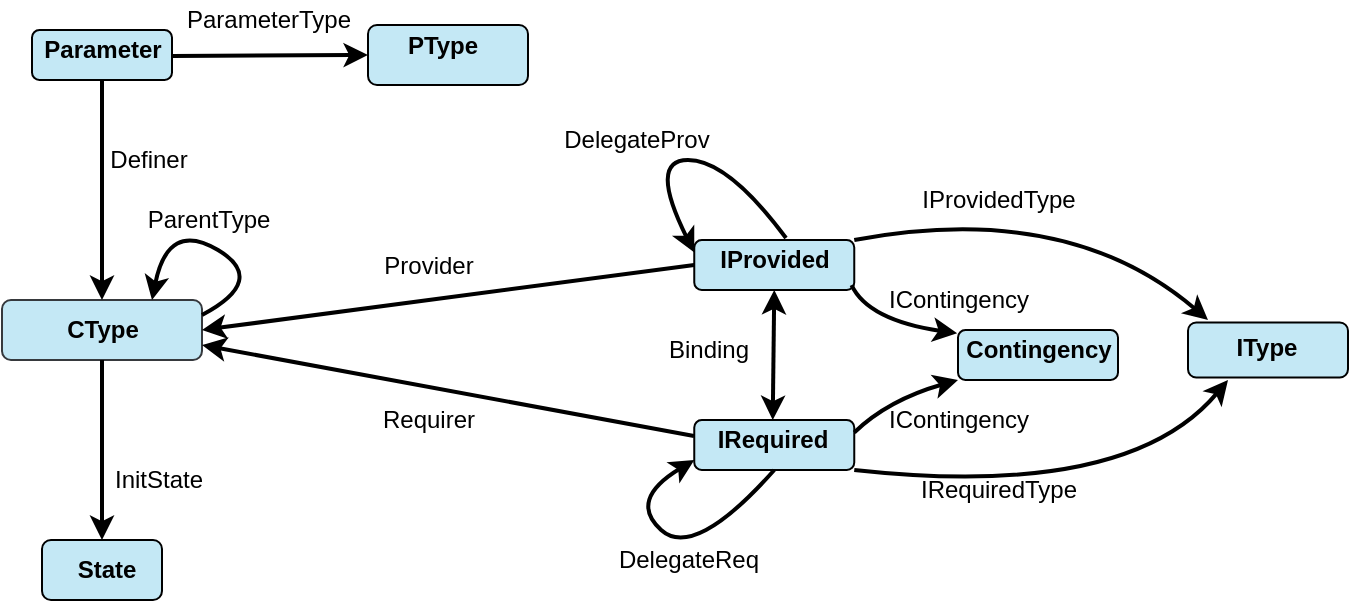 <mxfile version="14.6.0" type="github">
  <diagram id="bi7AYDEld7s9lPhkg7vp" name="Page-1">
    <mxGraphModel dx="1422" dy="791" grid="1" gridSize="10" guides="1" tooltips="1" connect="1" arrows="1" fold="1" page="1" pageScale="1" pageWidth="827" pageHeight="1169" math="0" shadow="0">
      <root>
        <mxCell id="0" />
        <mxCell id="1" parent="0" />
        <mxCell id="GJoj_vCW0Spq7NU7rZpW-1" value="" style="rounded=1;whiteSpace=wrap;html=1;fillColor=#C4E8F5;" parent="1" vertex="1">
          <mxGeometry x="270" y="252.5" width="80" height="30" as="geometry" />
        </mxCell>
        <mxCell id="GJoj_vCW0Spq7NU7rZpW-2" value="" style="rounded=1;whiteSpace=wrap;html=1;fillColor=#C4E8F5;" parent="1" vertex="1">
          <mxGeometry x="680" y="401.25" width="80" height="27.5" as="geometry" />
        </mxCell>
        <mxCell id="GJoj_vCW0Spq7NU7rZpW-3" value="" style="rounded=1;whiteSpace=wrap;html=1;fillColor=#C4E8F5;" parent="1" vertex="1">
          <mxGeometry x="102" y="255" width="70" height="25" as="geometry" />
        </mxCell>
        <mxCell id="GJoj_vCW0Spq7NU7rZpW-4" value="" style="rounded=1;whiteSpace=wrap;html=1;fillColor=#C4E8F5;" parent="1" vertex="1">
          <mxGeometry x="433.13" y="360" width="80" height="25" as="geometry" />
        </mxCell>
        <mxCell id="GJoj_vCW0Spq7NU7rZpW-5" value="" style="rounded=1;whiteSpace=wrap;html=1;fillColor=#C4E8F5;" parent="1" vertex="1">
          <mxGeometry x="433.13" y="450" width="80" height="25" as="geometry" />
        </mxCell>
        <mxCell id="GJoj_vCW0Spq7NU7rZpW-6" value="" style="rounded=1;whiteSpace=wrap;html=1;fillColor=#C4E8F5;" parent="1" vertex="1">
          <mxGeometry x="565" y="405" width="80" height="25" as="geometry" />
        </mxCell>
        <mxCell id="GJoj_vCW0Spq7NU7rZpW-7" value="" style="rounded=1;whiteSpace=wrap;html=1;strokeColor=#36393d;fillColor=#C4E8F5;" parent="1" vertex="1">
          <mxGeometry x="87" y="390" width="100" height="30" as="geometry" />
        </mxCell>
        <mxCell id="GJoj_vCW0Spq7NU7rZpW-22" value="&lt;b&gt;CType&lt;/b&gt;" style="text;html=1;align=center;verticalAlign=middle;resizable=0;points=[];autosize=1;" parent="1" vertex="1">
          <mxGeometry x="112" y="395" width="50" height="20" as="geometry" />
        </mxCell>
        <mxCell id="GJoj_vCW0Spq7NU7rZpW-23" value="&lt;b&gt;Contingency&lt;/b&gt;" style="text;html=1;align=center;verticalAlign=middle;resizable=0;points=[];autosize=1;" parent="1" vertex="1">
          <mxGeometry x="560" y="405" width="90" height="20" as="geometry" />
        </mxCell>
        <mxCell id="GJoj_vCW0Spq7NU7rZpW-24" value="&lt;b&gt;IRequired&lt;/b&gt;" style="text;html=1;align=center;verticalAlign=middle;resizable=0;points=[];autosize=1;" parent="1" vertex="1">
          <mxGeometry x="437.26" y="450" width="70" height="20" as="geometry" />
        </mxCell>
        <mxCell id="GJoj_vCW0Spq7NU7rZpW-25" value="&lt;b&gt;IProvided&lt;/b&gt;" style="text;html=1;align=center;verticalAlign=middle;resizable=0;points=[];autosize=1;" parent="1" vertex="1">
          <mxGeometry x="438.13" y="360" width="70" height="20" as="geometry" />
        </mxCell>
        <mxCell id="GJoj_vCW0Spq7NU7rZpW-26" value="&lt;b&gt;Parameter&lt;/b&gt;" style="text;html=1;align=center;verticalAlign=middle;resizable=0;points=[];autosize=1;" parent="1" vertex="1">
          <mxGeometry x="102" y="255" width="70" height="20" as="geometry" />
        </mxCell>
        <mxCell id="GJoj_vCW0Spq7NU7rZpW-27" value="&lt;b&gt;IType&lt;/b&gt;" style="text;html=1;align=center;verticalAlign=middle;resizable=0;points=[];autosize=1;" parent="1" vertex="1">
          <mxGeometry x="694" y="403.75" width="50" height="20" as="geometry" />
        </mxCell>
        <mxCell id="GJoj_vCW0Spq7NU7rZpW-28" value="&lt;b&gt;PType&lt;/b&gt;" style="text;html=1;align=center;verticalAlign=middle;resizable=0;points=[];autosize=1;" parent="1" vertex="1">
          <mxGeometry x="281.66" y="252.5" width="50" height="20" as="geometry" />
        </mxCell>
        <mxCell id="GJoj_vCW0Spq7NU7rZpW-29" value="" style="rounded=1;whiteSpace=wrap;html=1;fillColor=#C4E8F5;" parent="1" vertex="1">
          <mxGeometry x="107" y="510" width="60" height="30" as="geometry" />
        </mxCell>
        <mxCell id="GJoj_vCW0Spq7NU7rZpW-30" value="&lt;font style=&quot;font-size: 12px&quot;&gt;&lt;b&gt;State&lt;/b&gt;&lt;/font&gt;" style="text;html=1;align=center;verticalAlign=middle;resizable=0;points=[];autosize=1;" parent="1" vertex="1">
          <mxGeometry x="119" y="515" width="40" height="20" as="geometry" />
        </mxCell>
        <mxCell id="GJoj_vCW0Spq7NU7rZpW-50" value="ParentType" style="text;html=1;align=center;verticalAlign=middle;resizable=0;points=[];autosize=1;" parent="1" vertex="1">
          <mxGeometry x="150" y="340" width="80" height="20" as="geometry" />
        </mxCell>
        <mxCell id="GJoj_vCW0Spq7NU7rZpW-51" value="" style="endArrow=classic;startArrow=classic;html=1;strokeWidth=2;entryX=0.5;entryY=1;entryDx=0;entryDy=0;" parent="1" source="GJoj_vCW0Spq7NU7rZpW-24" target="GJoj_vCW0Spq7NU7rZpW-4" edge="1">
          <mxGeometry width="50" height="50" relative="1" as="geometry">
            <mxPoint x="390" y="440" as="sourcePoint" />
            <mxPoint x="440" y="390" as="targetPoint" />
          </mxGeometry>
        </mxCell>
        <mxCell id="GJoj_vCW0Spq7NU7rZpW-52" value="" style="curved=1;endArrow=classic;html=1;strokeWidth=2;exitX=0.5;exitY=1;exitDx=0;exitDy=0;" parent="1" source="GJoj_vCW0Spq7NU7rZpW-5" edge="1">
          <mxGeometry width="50" height="50" relative="1" as="geometry">
            <mxPoint x="383.13" y="520" as="sourcePoint" />
            <mxPoint x="433.13" y="470" as="targetPoint" />
            <Array as="points">
              <mxPoint x="433.13" y="520" />
              <mxPoint x="400" y="490" />
            </Array>
          </mxGeometry>
        </mxCell>
        <mxCell id="GJoj_vCW0Spq7NU7rZpW-53" value="DelegateReq" style="text;html=1;align=center;verticalAlign=middle;resizable=0;points=[];autosize=1;" parent="1" vertex="1">
          <mxGeometry x="390" y="510" width="80" height="20" as="geometry" />
        </mxCell>
        <mxCell id="GJoj_vCW0Spq7NU7rZpW-54" value="" style="curved=1;endArrow=classic;html=1;strokeWidth=2;entryX=0;entryY=0.25;entryDx=0;entryDy=0;exitX=0.584;exitY=-0.05;exitDx=0;exitDy=0;exitPerimeter=0;" parent="1" source="GJoj_vCW0Spq7NU7rZpW-25" target="GJoj_vCW0Spq7NU7rZpW-4" edge="1">
          <mxGeometry width="50" height="50" relative="1" as="geometry">
            <mxPoint x="460" y="350" as="sourcePoint" />
            <mxPoint x="443.13" y="300" as="targetPoint" />
            <Array as="points">
              <mxPoint x="450" y="320" />
              <mxPoint x="410" y="320" />
            </Array>
          </mxGeometry>
        </mxCell>
        <mxCell id="GJoj_vCW0Spq7NU7rZpW-55" value="DelegateProv" style="text;html=1;align=center;verticalAlign=middle;resizable=0;points=[];autosize=1;" parent="1" vertex="1">
          <mxGeometry x="358.75" y="300" width="90" height="20" as="geometry" />
        </mxCell>
        <mxCell id="GJoj_vCW0Spq7NU7rZpW-56" value="Binding" style="text;html=1;align=center;verticalAlign=middle;resizable=0;points=[];autosize=1;" parent="1" vertex="1">
          <mxGeometry x="410" y="405" width="60" height="20" as="geometry" />
        </mxCell>
        <mxCell id="GJoj_vCW0Spq7NU7rZpW-58" value="" style="curved=1;endArrow=classic;html=1;strokeWidth=2;exitX=1;exitY=0.25;exitDx=0;exitDy=0;entryX=0;entryY=1;entryDx=0;entryDy=0;" parent="1" source="GJoj_vCW0Spq7NU7rZpW-5" target="GJoj_vCW0Spq7NU7rZpW-6" edge="1">
          <mxGeometry width="50" height="50" relative="1" as="geometry">
            <mxPoint x="523.13" y="388.75" as="sourcePoint" />
            <mxPoint x="590" y="433" as="targetPoint" />
            <Array as="points">
              <mxPoint x="530" y="440" />
            </Array>
          </mxGeometry>
        </mxCell>
        <mxCell id="GJoj_vCW0Spq7NU7rZpW-60" value="" style="curved=1;endArrow=classic;html=1;strokeWidth=2;exitX=1;exitY=0;exitDx=0;exitDy=0;" parent="1" source="GJoj_vCW0Spq7NU7rZpW-4" edge="1">
          <mxGeometry width="50" height="50" relative="1" as="geometry">
            <mxPoint x="533.13" y="398.75" as="sourcePoint" />
            <mxPoint x="690" y="400" as="targetPoint" />
            <Array as="points">
              <mxPoint x="620" y="340" />
            </Array>
          </mxGeometry>
        </mxCell>
        <mxCell id="GJoj_vCW0Spq7NU7rZpW-61" value="" style="curved=1;endArrow=classic;html=1;strokeWidth=2;exitX=1;exitY=1;exitDx=0;exitDy=0;" parent="1" source="GJoj_vCW0Spq7NU7rZpW-5" edge="1">
          <mxGeometry width="50" height="50" relative="1" as="geometry">
            <mxPoint x="523.13" y="370" as="sourcePoint" />
            <mxPoint x="700" y="430" as="targetPoint" />
            <Array as="points">
              <mxPoint x="650" y="490" />
            </Array>
          </mxGeometry>
        </mxCell>
        <mxCell id="GJoj_vCW0Spq7NU7rZpW-62" value="IContingency" style="text;html=1;align=center;verticalAlign=middle;resizable=0;points=[];autosize=1;" parent="1" vertex="1">
          <mxGeometry x="520" y="380" width="90" height="20" as="geometry" />
        </mxCell>
        <mxCell id="GJoj_vCW0Spq7NU7rZpW-63" value="IContingency" style="text;html=1;align=center;verticalAlign=middle;resizable=0;points=[];autosize=1;" parent="1" vertex="1">
          <mxGeometry x="520" y="440" width="90" height="20" as="geometry" />
        </mxCell>
        <mxCell id="GJoj_vCW0Spq7NU7rZpW-64" value="IProvidedType" style="text;html=1;align=center;verticalAlign=middle;resizable=0;points=[];autosize=1;" parent="1" vertex="1">
          <mxGeometry x="540" y="330" width="90" height="20" as="geometry" />
        </mxCell>
        <mxCell id="GJoj_vCW0Spq7NU7rZpW-65" value="IRequiredType" style="text;html=1;align=center;verticalAlign=middle;resizable=0;points=[];autosize=1;" parent="1" vertex="1">
          <mxGeometry x="540" y="475" width="90" height="20" as="geometry" />
        </mxCell>
        <mxCell id="GJoj_vCW0Spq7NU7rZpW-66" value="" style="endArrow=classic;html=1;strokeWidth=2;entryX=1;entryY=0.5;entryDx=0;entryDy=0;exitX=0;exitY=0.5;exitDx=0;exitDy=0;" parent="1" source="GJoj_vCW0Spq7NU7rZpW-4" target="GJoj_vCW0Spq7NU7rZpW-7" edge="1">
          <mxGeometry width="50" height="50" relative="1" as="geometry">
            <mxPoint x="390" y="440" as="sourcePoint" />
            <mxPoint x="440" y="390" as="targetPoint" />
          </mxGeometry>
        </mxCell>
        <mxCell id="GJoj_vCW0Spq7NU7rZpW-67" value="Provider" style="text;html=1;align=center;verticalAlign=middle;resizable=0;points=[];autosize=1;" parent="1" vertex="1">
          <mxGeometry x="270" y="362.5" width="60" height="20" as="geometry" />
        </mxCell>
        <mxCell id="GJoj_vCW0Spq7NU7rZpW-68" value="" style="endArrow=classic;html=1;strokeWidth=2;entryX=1;entryY=0.75;entryDx=0;entryDy=0;exitX=-0.061;exitY=0.4;exitDx=0;exitDy=0;exitPerimeter=0;" parent="1" source="GJoj_vCW0Spq7NU7rZpW-24" target="GJoj_vCW0Spq7NU7rZpW-7" edge="1">
          <mxGeometry width="50" height="50" relative="1" as="geometry">
            <mxPoint x="430" y="460" as="sourcePoint" />
            <mxPoint x="440" y="390" as="targetPoint" />
          </mxGeometry>
        </mxCell>
        <mxCell id="GJoj_vCW0Spq7NU7rZpW-69" value="Requirer" style="text;html=1;align=center;verticalAlign=middle;resizable=0;points=[];autosize=1;" parent="1" vertex="1">
          <mxGeometry x="270" y="440" width="60" height="20" as="geometry" />
        </mxCell>
        <mxCell id="GJoj_vCW0Spq7NU7rZpW-70" value="" style="endArrow=classic;html=1;strokeWidth=2;entryX=0.5;entryY=0;entryDx=0;entryDy=0;exitX=0.5;exitY=1;exitDx=0;exitDy=0;" parent="1" source="GJoj_vCW0Spq7NU7rZpW-7" target="GJoj_vCW0Spq7NU7rZpW-29" edge="1">
          <mxGeometry width="50" height="50" relative="1" as="geometry">
            <mxPoint x="130" y="430" as="sourcePoint" />
            <mxPoint x="433" y="755" as="targetPoint" />
          </mxGeometry>
        </mxCell>
        <mxCell id="GJoj_vCW0Spq7NU7rZpW-71" value="InitState" style="text;html=1;align=center;verticalAlign=middle;resizable=0;points=[];autosize=1;" parent="1" vertex="1">
          <mxGeometry x="135" y="470" width="60" height="20" as="geometry" />
        </mxCell>
        <mxCell id="GJoj_vCW0Spq7NU7rZpW-72" value="" style="endArrow=classic;html=1;strokeWidth=2;entryX=0;entryY=0.5;entryDx=0;entryDy=0;" parent="1" target="GJoj_vCW0Spq7NU7rZpW-1" edge="1">
          <mxGeometry width="50" height="50" relative="1" as="geometry">
            <mxPoint x="172" y="268" as="sourcePoint" />
            <mxPoint x="200" y="460" as="targetPoint" />
          </mxGeometry>
        </mxCell>
        <mxCell id="GJoj_vCW0Spq7NU7rZpW-73" value="" style="endArrow=classic;html=1;strokeWidth=2;exitX=0.5;exitY=1;exitDx=0;exitDy=0;entryX=0.5;entryY=0;entryDx=0;entryDy=0;" parent="1" source="GJoj_vCW0Spq7NU7rZpW-3" target="GJoj_vCW0Spq7NU7rZpW-7" edge="1">
          <mxGeometry width="50" height="50" relative="1" as="geometry">
            <mxPoint x="350" y="350" as="sourcePoint" />
            <mxPoint x="110" y="350" as="targetPoint" />
          </mxGeometry>
        </mxCell>
        <mxCell id="GJoj_vCW0Spq7NU7rZpW-74" value="Definer" style="text;html=1;align=center;verticalAlign=middle;resizable=0;points=[];autosize=1;" parent="1" vertex="1">
          <mxGeometry x="135" y="310" width="50" height="20" as="geometry" />
        </mxCell>
        <mxCell id="GJoj_vCW0Spq7NU7rZpW-83" value="" style="curved=1;endArrow=classic;html=1;strokeWidth=2;entryX=0.75;entryY=0;entryDx=0;entryDy=0;exitX=1;exitY=0.25;exitDx=0;exitDy=0;" parent="1" source="GJoj_vCW0Spq7NU7rZpW-7" target="GJoj_vCW0Spq7NU7rZpW-7" edge="1">
          <mxGeometry width="50" height="50" relative="1" as="geometry">
            <mxPoint x="230" y="360" as="sourcePoint" />
            <mxPoint x="233" y="340.99" as="targetPoint" />
            <Array as="points">
              <mxPoint x="220" y="380" />
              <mxPoint x="170" y="350" />
            </Array>
          </mxGeometry>
        </mxCell>
        <mxCell id="4fyfNdcSyc0zplEerzJb-1" value="&lt;div&gt;ParameterType&lt;/div&gt;" style="text;html=1;align=center;verticalAlign=middle;resizable=0;points=[];autosize=1;" parent="1" vertex="1">
          <mxGeometry x="170" y="240" width="100" height="20" as="geometry" />
        </mxCell>
        <mxCell id="4fyfNdcSyc0zplEerzJb-5" value="" style="curved=1;endArrow=classic;html=1;strokeWidth=2;entryX=0.051;entryY=0.084;entryDx=0;entryDy=0;entryPerimeter=0;exitX=0.983;exitY=0.901;exitDx=0;exitDy=0;exitPerimeter=0;" parent="1" source="GJoj_vCW0Spq7NU7rZpW-4" target="GJoj_vCW0Spq7NU7rZpW-23" edge="1">
          <mxGeometry width="50" height="50" relative="1" as="geometry">
            <mxPoint x="513" y="385" as="sourcePoint" />
            <mxPoint x="530" y="410" as="targetPoint" />
            <Array as="points">
              <mxPoint x="520" y="400" />
            </Array>
          </mxGeometry>
        </mxCell>
      </root>
    </mxGraphModel>
  </diagram>
</mxfile>
